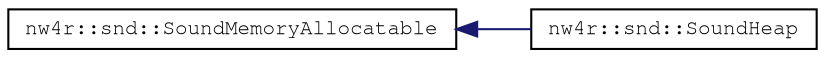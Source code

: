 digraph "Graphical Class Hierarchy"
{
 // LATEX_PDF_SIZE
  edge [fontname="FreeMono",fontsize="10",labelfontname="FreeMono",labelfontsize="10"];
  node [fontname="FreeMono",fontsize="10",shape=record];
  rankdir="LR";
  Node0 [label="nw4r::snd::SoundMemoryAllocatable",height=0.2,width=0.4,color="black", fillcolor="white", style="filled",URL="$structnw4r_1_1snd_1_1_sound_memory_allocatable.html",tooltip=" "];
  Node0 -> Node1 [dir="back",color="midnightblue",fontsize="10",style="solid",fontname="FreeMono"];
  Node1 [label="nw4r::snd::SoundHeap",height=0.2,width=0.4,color="black", fillcolor="white", style="filled",URL="$structnw4r_1_1snd_1_1_sound_heap.html",tooltip=" "];
}
